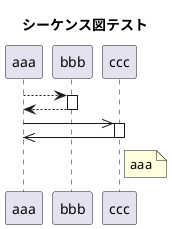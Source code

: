 @startuml testuml
title シーケンス図テスト
aaa --> bbb
activate bbb
aaa <-- bbb
deactivate bbb
aaa ->> ccc
activate ccc
aaa <<- ccc
deactivate ccc
note right ccc
    aaa
end note
@enduml
